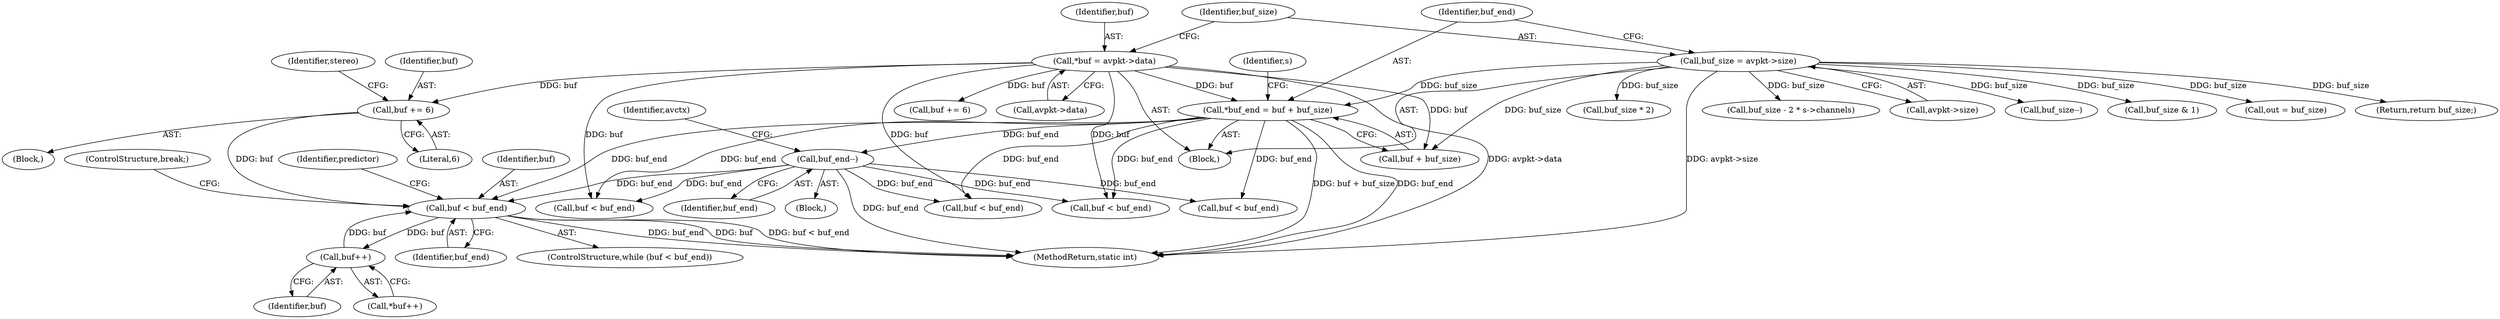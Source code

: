 digraph "0_libav_ce7aee9b733134649a6ce2fa743e51733f33e67e@pointer" {
"1000305" [label="(Call,buf < buf_end)"];
"1000318" [label="(Call,buf++)"];
"1000305" [label="(Call,buf < buf_end)"];
"1000265" [label="(Call,buf += 6)"];
"1000116" [label="(Call,*buf = avpkt->data)"];
"1000167" [label="(Call,buf_end--)"];
"1000128" [label="(Call,*buf_end = buf + buf_size)"];
"1000122" [label="(Call,buf_size = avpkt->size)"];
"1000116" [label="(Call,*buf = avpkt->data)"];
"1000307" [label="(Identifier,buf_end)"];
"1000130" [label="(Call,buf + buf_size)"];
"1000265" [label="(Call,buf += 6)"];
"1000117" [label="(Identifier,buf)"];
"1000690" [label="(MethodReturn,static int)"];
"1000267" [label="(Literal,6)"];
"1000340" [label="(Call,buf += 6)"];
"1000114" [label="(Block,)"];
"1000197" [label="(Call,buf_size * 2)"];
"1000167" [label="(Call,buf_end--)"];
"1000533" [label="(Call,buf < buf_end)"];
"1000375" [label="(Call,buf < buf_end)"];
"1000180" [label="(Call,buf_size - 2 * s->channels)"];
"1000266" [label="(Identifier,buf)"];
"1000311" [label="(Identifier,predictor)"];
"1000124" [label="(Call,avpkt->size)"];
"1000118" [label="(Call,avpkt->data)"];
"1000319" [label="(Identifier,buf)"];
"1000135" [label="(Identifier,s)"];
"1000304" [label="(ControlStructure,while (buf < buf_end))"];
"1000123" [label="(Identifier,buf_size)"];
"1000129" [label="(Identifier,buf_end)"];
"1000168" [label="(Identifier,buf_end)"];
"1000318" [label="(Call,buf++)"];
"1000263" [label="(Block,)"];
"1000306" [label="(Identifier,buf)"];
"1000269" [label="(Identifier,stereo)"];
"1000128" [label="(Call,*buf_end = buf + buf_size)"];
"1000165" [label="(Call,buf_size--)"];
"1000172" [label="(Identifier,avctx)"];
"1000161" [label="(Call,buf_size & 1)"];
"1000317" [label="(Call,*buf++)"];
"1000201" [label="(Call,out = buf_size)"];
"1000122" [label="(Call,buf_size = avpkt->size)"];
"1000164" [label="(Block,)"];
"1000436" [label="(Call,buf < buf_end)"];
"1000338" [label="(ControlStructure,break;)"];
"1000688" [label="(Return,return buf_size;)"];
"1000305" [label="(Call,buf < buf_end)"];
"1000614" [label="(Call,buf < buf_end)"];
"1000305" -> "1000304"  [label="AST: "];
"1000305" -> "1000307"  [label="CFG: "];
"1000306" -> "1000305"  [label="AST: "];
"1000307" -> "1000305"  [label="AST: "];
"1000311" -> "1000305"  [label="CFG: "];
"1000338" -> "1000305"  [label="CFG: "];
"1000305" -> "1000690"  [label="DDG: buf < buf_end"];
"1000305" -> "1000690"  [label="DDG: buf_end"];
"1000305" -> "1000690"  [label="DDG: buf"];
"1000318" -> "1000305"  [label="DDG: buf"];
"1000265" -> "1000305"  [label="DDG: buf"];
"1000167" -> "1000305"  [label="DDG: buf_end"];
"1000128" -> "1000305"  [label="DDG: buf_end"];
"1000305" -> "1000318"  [label="DDG: buf"];
"1000318" -> "1000317"  [label="AST: "];
"1000318" -> "1000319"  [label="CFG: "];
"1000319" -> "1000318"  [label="AST: "];
"1000317" -> "1000318"  [label="CFG: "];
"1000265" -> "1000263"  [label="AST: "];
"1000265" -> "1000267"  [label="CFG: "];
"1000266" -> "1000265"  [label="AST: "];
"1000267" -> "1000265"  [label="AST: "];
"1000269" -> "1000265"  [label="CFG: "];
"1000116" -> "1000265"  [label="DDG: buf"];
"1000116" -> "1000114"  [label="AST: "];
"1000116" -> "1000118"  [label="CFG: "];
"1000117" -> "1000116"  [label="AST: "];
"1000118" -> "1000116"  [label="AST: "];
"1000123" -> "1000116"  [label="CFG: "];
"1000116" -> "1000690"  [label="DDG: avpkt->data"];
"1000116" -> "1000128"  [label="DDG: buf"];
"1000116" -> "1000130"  [label="DDG: buf"];
"1000116" -> "1000340"  [label="DDG: buf"];
"1000116" -> "1000436"  [label="DDG: buf"];
"1000116" -> "1000533"  [label="DDG: buf"];
"1000116" -> "1000614"  [label="DDG: buf"];
"1000167" -> "1000164"  [label="AST: "];
"1000167" -> "1000168"  [label="CFG: "];
"1000168" -> "1000167"  [label="AST: "];
"1000172" -> "1000167"  [label="CFG: "];
"1000167" -> "1000690"  [label="DDG: buf_end"];
"1000128" -> "1000167"  [label="DDG: buf_end"];
"1000167" -> "1000375"  [label="DDG: buf_end"];
"1000167" -> "1000436"  [label="DDG: buf_end"];
"1000167" -> "1000533"  [label="DDG: buf_end"];
"1000167" -> "1000614"  [label="DDG: buf_end"];
"1000128" -> "1000114"  [label="AST: "];
"1000128" -> "1000130"  [label="CFG: "];
"1000129" -> "1000128"  [label="AST: "];
"1000130" -> "1000128"  [label="AST: "];
"1000135" -> "1000128"  [label="CFG: "];
"1000128" -> "1000690"  [label="DDG: buf + buf_size"];
"1000128" -> "1000690"  [label="DDG: buf_end"];
"1000122" -> "1000128"  [label="DDG: buf_size"];
"1000128" -> "1000375"  [label="DDG: buf_end"];
"1000128" -> "1000436"  [label="DDG: buf_end"];
"1000128" -> "1000533"  [label="DDG: buf_end"];
"1000128" -> "1000614"  [label="DDG: buf_end"];
"1000122" -> "1000114"  [label="AST: "];
"1000122" -> "1000124"  [label="CFG: "];
"1000123" -> "1000122"  [label="AST: "];
"1000124" -> "1000122"  [label="AST: "];
"1000129" -> "1000122"  [label="CFG: "];
"1000122" -> "1000690"  [label="DDG: avpkt->size"];
"1000122" -> "1000130"  [label="DDG: buf_size"];
"1000122" -> "1000161"  [label="DDG: buf_size"];
"1000122" -> "1000165"  [label="DDG: buf_size"];
"1000122" -> "1000180"  [label="DDG: buf_size"];
"1000122" -> "1000197"  [label="DDG: buf_size"];
"1000122" -> "1000201"  [label="DDG: buf_size"];
"1000122" -> "1000688"  [label="DDG: buf_size"];
}
